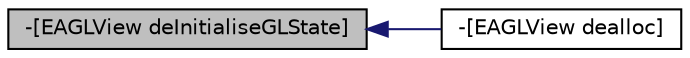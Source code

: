 digraph "-[EAGLView deInitialiseGLState]"
{
  edge [fontname="Helvetica",fontsize="10",labelfontname="Helvetica",labelfontsize="10"];
  node [fontname="Helvetica",fontsize="10",shape=record];
  rankdir="LR";
  Node1 [label="-[EAGLView deInitialiseGLState]",height=0.2,width=0.4,color="black", fillcolor="grey75", style="filled", fontcolor="black"];
  Node1 -> Node2 [dir="back",color="midnightblue",fontsize="10",style="solid",fontname="Helvetica"];
  Node2 [label="-[EAGLView dealloc]",height=0.2,width=0.4,color="black", fillcolor="white", style="filled",URL="$interface_e_a_g_l_view.html#a018b2bd2e8c58c699e0c152ec311e6a2"];
}
